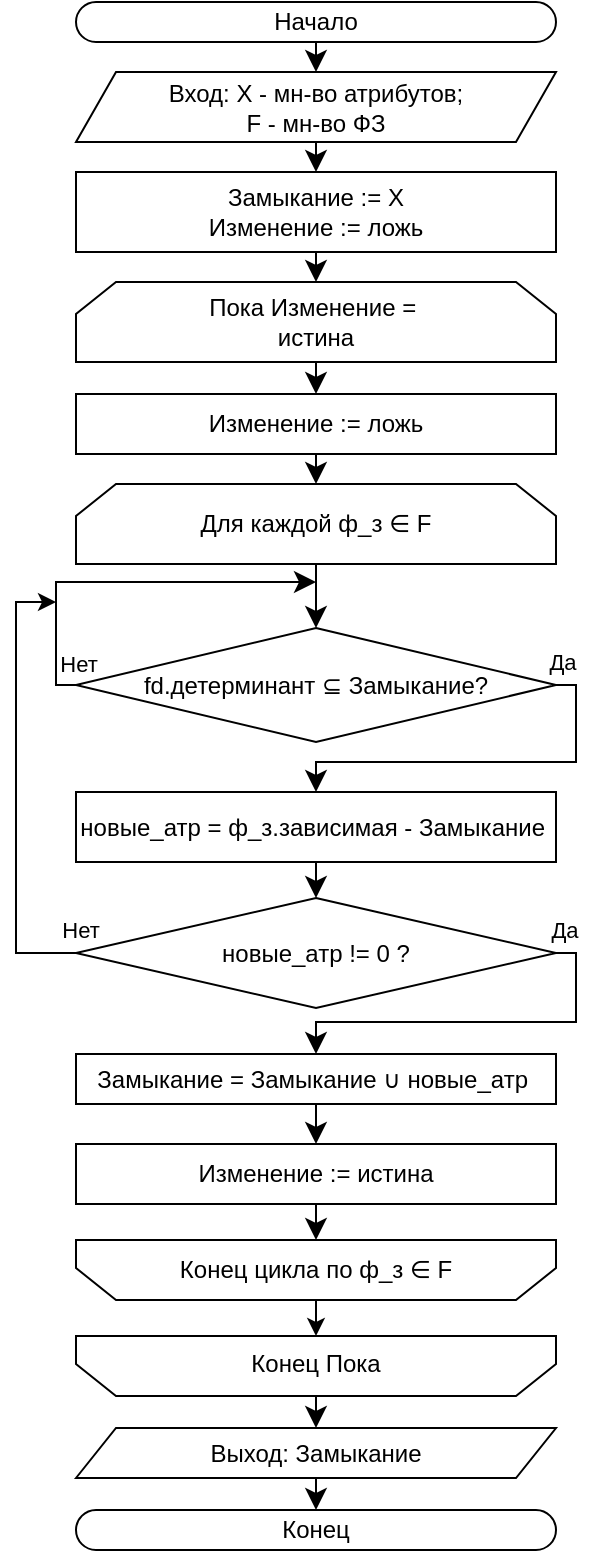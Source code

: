 <mxfile version="27.1.6">
  <diagram name="Страница — 1" id="yxvooAZSalY6dUlZ2c_e">
    <mxGraphModel dx="2431" dy="1351" grid="1" gridSize="10" guides="1" tooltips="1" connect="1" arrows="1" fold="1" page="1" pageScale="1" pageWidth="827" pageHeight="1169" math="0" shadow="0">
      <root>
        <mxCell id="0" />
        <mxCell id="1" parent="0" />
        <mxCell id="HLJOkULmmG-zA_QJz1kp-19" style="edgeStyle=none;curved=1;rounded=0;orthogonalLoop=1;jettySize=auto;html=1;entryX=0.5;entryY=0;entryDx=0;entryDy=0;fontSize=12;startSize=8;endSize=8;exitX=0.5;exitY=1;exitDx=0;exitDy=0;" parent="1" source="bRl4WjssJwXENgCvOd_k-1" target="HLJOkULmmG-zA_QJz1kp-2" edge="1">
          <mxGeometry relative="1" as="geometry">
            <mxPoint x="240" y="140" as="sourcePoint" />
          </mxGeometry>
        </mxCell>
        <mxCell id="HLJOkULmmG-zA_QJz1kp-20" style="edgeStyle=none;curved=1;rounded=0;orthogonalLoop=1;jettySize=auto;html=1;entryX=0.5;entryY=0;entryDx=0;entryDy=0;fontSize=12;startSize=8;endSize=8;" parent="1" source="HLJOkULmmG-zA_QJz1kp-2" target="HLJOkULmmG-zA_QJz1kp-3" edge="1">
          <mxGeometry relative="1" as="geometry" />
        </mxCell>
        <mxCell id="HLJOkULmmG-zA_QJz1kp-2" value="Вход: X - мн-во атрибутов;&lt;div&gt;F - мн-во ФЗ&lt;/div&gt;" style="shape=parallelogram;perimeter=parallelogramPerimeter;whiteSpace=wrap;html=1;fixedSize=1;" parent="1" vertex="1">
          <mxGeometry x="120" y="155" width="240" height="35" as="geometry" />
        </mxCell>
        <mxCell id="HLJOkULmmG-zA_QJz1kp-21" style="edgeStyle=none;curved=1;rounded=0;orthogonalLoop=1;jettySize=auto;html=1;entryX=0.5;entryY=0;entryDx=0;entryDy=0;fontSize=12;startSize=8;endSize=8;" parent="1" source="HLJOkULmmG-zA_QJz1kp-3" target="HLJOkULmmG-zA_QJz1kp-4" edge="1">
          <mxGeometry relative="1" as="geometry" />
        </mxCell>
        <mxCell id="HLJOkULmmG-zA_QJz1kp-3" value="Замыкание := X&lt;div&gt;Изменение := ложь&lt;/div&gt;" style="rounded=0;whiteSpace=wrap;html=1;" parent="1" vertex="1">
          <mxGeometry x="120" y="205" width="240" height="40" as="geometry" />
        </mxCell>
        <mxCell id="HLJOkULmmG-zA_QJz1kp-22" style="edgeStyle=none;curved=1;rounded=0;orthogonalLoop=1;jettySize=auto;html=1;entryX=0.5;entryY=0;entryDx=0;entryDy=0;fontSize=12;startSize=8;endSize=8;" parent="1" source="HLJOkULmmG-zA_QJz1kp-4" target="HLJOkULmmG-zA_QJz1kp-5" edge="1">
          <mxGeometry relative="1" as="geometry" />
        </mxCell>
        <mxCell id="HLJOkULmmG-zA_QJz1kp-4" value="Пока Изменение =&amp;nbsp;&lt;div&gt;истина&lt;/div&gt;" style="shape=loopLimit;whiteSpace=wrap;html=1;" parent="1" vertex="1">
          <mxGeometry x="120" y="260" width="240" height="40" as="geometry" />
        </mxCell>
        <mxCell id="HLJOkULmmG-zA_QJz1kp-23" style="edgeStyle=none;curved=1;rounded=0;orthogonalLoop=1;jettySize=auto;html=1;entryX=0.5;entryY=0;entryDx=0;entryDy=0;fontSize=12;startSize=8;endSize=8;" parent="1" source="HLJOkULmmG-zA_QJz1kp-5" target="HLJOkULmmG-zA_QJz1kp-6" edge="1">
          <mxGeometry relative="1" as="geometry" />
        </mxCell>
        <mxCell id="HLJOkULmmG-zA_QJz1kp-5" value="&lt;div&gt;Изменение := ложь&lt;/div&gt;" style="rounded=0;whiteSpace=wrap;html=1;" parent="1" vertex="1">
          <mxGeometry x="120" y="316" width="240" height="30" as="geometry" />
        </mxCell>
        <mxCell id="HLJOkULmmG-zA_QJz1kp-24" style="edgeStyle=none;curved=1;rounded=0;orthogonalLoop=1;jettySize=auto;html=1;entryX=0.5;entryY=0;entryDx=0;entryDy=0;fontSize=12;startSize=8;endSize=8;" parent="1" source="HLJOkULmmG-zA_QJz1kp-6" target="HLJOkULmmG-zA_QJz1kp-7" edge="1">
          <mxGeometry relative="1" as="geometry" />
        </mxCell>
        <mxCell id="HLJOkULmmG-zA_QJz1kp-6" value="Для каждой ф_з ∈ F" style="shape=loopLimit;whiteSpace=wrap;html=1;" parent="1" vertex="1">
          <mxGeometry x="120" y="361" width="240" height="40" as="geometry" />
        </mxCell>
        <mxCell id="HLJOkULmmG-zA_QJz1kp-9" style="edgeStyle=orthogonalEdgeStyle;rounded=0;orthogonalLoop=1;jettySize=auto;html=1;fontSize=12;startSize=8;endSize=8;entryX=0.5;entryY=0;entryDx=0;entryDy=0;exitX=1;exitY=0.5;exitDx=0;exitDy=0;" parent="1" source="HLJOkULmmG-zA_QJz1kp-7" target="HLJOkULmmG-zA_QJz1kp-10" edge="1">
          <mxGeometry relative="1" as="geometry">
            <mxPoint x="400" y="630" as="targetPoint" />
            <Array as="points">
              <mxPoint x="370" y="462" />
              <mxPoint x="370" y="500" />
              <mxPoint x="240" y="500" />
            </Array>
          </mxGeometry>
        </mxCell>
        <mxCell id="rCXxmUfS-9hTCnVj1lQe-1" value="Да" style="edgeLabel;html=1;align=center;verticalAlign=middle;resizable=0;points=[];" parent="HLJOkULmmG-zA_QJz1kp-9" vertex="1" connectable="0">
          <mxGeometry x="-0.52" relative="1" as="geometry">
            <mxPoint x="-7" y="-48" as="offset" />
          </mxGeometry>
        </mxCell>
        <mxCell id="HLJOkULmmG-zA_QJz1kp-25" style="edgeStyle=orthogonalEdgeStyle;rounded=0;orthogonalLoop=1;jettySize=auto;html=1;fontSize=12;startSize=8;endSize=8;exitX=0;exitY=0.5;exitDx=0;exitDy=0;" parent="1" source="HLJOkULmmG-zA_QJz1kp-7" edge="1">
          <mxGeometry relative="1" as="geometry">
            <mxPoint x="240" y="410" as="targetPoint" />
            <Array as="points">
              <mxPoint x="110" y="462" />
              <mxPoint x="110" y="410" />
            </Array>
          </mxGeometry>
        </mxCell>
        <mxCell id="HLJOkULmmG-zA_QJz1kp-7" value="fd.детерминант ⊆ Замыкание?" style="rhombus;whiteSpace=wrap;html=1;" parent="1" vertex="1">
          <mxGeometry x="120" y="433" width="240" height="57" as="geometry" />
        </mxCell>
        <mxCell id="HLJOkULmmG-zA_QJz1kp-18" style="edgeStyle=none;curved=1;rounded=0;orthogonalLoop=1;jettySize=auto;html=1;exitX=0.5;exitY=1;exitDx=0;exitDy=0;entryX=0.5;entryY=0;entryDx=0;entryDy=0;fontSize=12;startSize=8;endSize=8;" parent="1" target="HLJOkULmmG-zA_QJz1kp-11" edge="1">
          <mxGeometry relative="1" as="geometry">
            <mxPoint x="240" y="538" as="sourcePoint" />
          </mxGeometry>
        </mxCell>
        <mxCell id="HLJOkULmmG-zA_QJz1kp-10" value="новые_атр = ф_з.зависимая - Замыкание&amp;nbsp;" style="rounded=0;whiteSpace=wrap;html=1;" parent="1" vertex="1">
          <mxGeometry x="120" y="515" width="240" height="35" as="geometry" />
        </mxCell>
        <mxCell id="HLJOkULmmG-zA_QJz1kp-12" style="edgeStyle=orthogonalEdgeStyle;rounded=0;orthogonalLoop=1;jettySize=auto;html=1;fontSize=12;startSize=8;endSize=8;entryX=0.5;entryY=0;entryDx=0;entryDy=0;exitX=1;exitY=0.5;exitDx=0;exitDy=0;" parent="1" source="HLJOkULmmG-zA_QJz1kp-11" target="HLJOkULmmG-zA_QJz1kp-13" edge="1">
          <mxGeometry relative="1" as="geometry">
            <mxPoint x="580" y="788" as="targetPoint" />
            <Array as="points">
              <mxPoint x="370" y="595" />
              <mxPoint x="370" y="630" />
              <mxPoint x="240" y="630" />
            </Array>
          </mxGeometry>
        </mxCell>
        <mxCell id="bRl4WjssJwXENgCvOd_k-2" style="edgeStyle=orthogonalEdgeStyle;rounded=0;orthogonalLoop=1;jettySize=auto;html=1;exitX=0;exitY=0.5;exitDx=0;exitDy=0;" edge="1" parent="1" source="HLJOkULmmG-zA_QJz1kp-11">
          <mxGeometry relative="1" as="geometry">
            <mxPoint x="110" y="420" as="targetPoint" />
            <Array as="points">
              <mxPoint x="90" y="596" />
              <mxPoint x="90" y="420" />
            </Array>
          </mxGeometry>
        </mxCell>
        <mxCell id="HLJOkULmmG-zA_QJz1kp-11" value="новые_атр != 0 ?" style="rhombus;whiteSpace=wrap;html=1;" parent="1" vertex="1">
          <mxGeometry x="120" y="568" width="240" height="55" as="geometry" />
        </mxCell>
        <mxCell id="HLJOkULmmG-zA_QJz1kp-26" style="edgeStyle=none;curved=1;rounded=0;orthogonalLoop=1;jettySize=auto;html=1;exitX=0.5;exitY=1;exitDx=0;exitDy=0;entryX=0.5;entryY=0;entryDx=0;entryDy=0;fontSize=12;startSize=8;endSize=8;" parent="1" source="HLJOkULmmG-zA_QJz1kp-13" target="HLJOkULmmG-zA_QJz1kp-14" edge="1">
          <mxGeometry relative="1" as="geometry" />
        </mxCell>
        <mxCell id="HLJOkULmmG-zA_QJz1kp-13" value="Замыкание = Замыкание&amp;nbsp;∪ новые_атр&amp;nbsp;" style="rounded=0;whiteSpace=wrap;html=1;" parent="1" vertex="1">
          <mxGeometry x="120" y="646" width="240" height="25" as="geometry" />
        </mxCell>
        <mxCell id="HLJOkULmmG-zA_QJz1kp-36" style="edgeStyle=none;curved=1;rounded=0;orthogonalLoop=1;jettySize=auto;html=1;entryX=0.5;entryY=1;entryDx=0;entryDy=0;fontSize=12;startSize=8;endSize=8;" parent="1" source="HLJOkULmmG-zA_QJz1kp-14" target="bRl4WjssJwXENgCvOd_k-3" edge="1">
          <mxGeometry relative="1" as="geometry">
            <mxPoint x="241" y="741" as="targetPoint" />
          </mxGeometry>
        </mxCell>
        <mxCell id="HLJOkULmmG-zA_QJz1kp-14" value="&lt;div&gt;Изменение := истина&lt;/div&gt;" style="rounded=0;whiteSpace=wrap;html=1;" parent="1" vertex="1">
          <mxGeometry x="120" y="691" width="240" height="30" as="geometry" />
        </mxCell>
        <mxCell id="HLJOkULmmG-zA_QJz1kp-31" value="" style="group" parent="1" vertex="1" connectable="0">
          <mxGeometry x="120" y="781" width="240" height="36" as="geometry" />
        </mxCell>
        <mxCell id="HLJOkULmmG-zA_QJz1kp-32" value="" style="shape=loopLimit;whiteSpace=wrap;html=1;rotation=-180;" parent="HLJOkULmmG-zA_QJz1kp-31" vertex="1">
          <mxGeometry y="6" width="240" height="30" as="geometry" />
        </mxCell>
        <mxCell id="HLJOkULmmG-zA_QJz1kp-33" value="&lt;font style=&quot;font-size: 12px;&quot;&gt;Конец Пока&lt;/font&gt;" style="text;strokeColor=none;fillColor=none;html=1;align=center;verticalAlign=middle;whiteSpace=wrap;rounded=0;fontSize=16;" parent="HLJOkULmmG-zA_QJz1kp-31" vertex="1">
          <mxGeometry x="36.774" y="6" width="166.452" height="24" as="geometry" />
        </mxCell>
        <mxCell id="HLJOkULmmG-zA_QJz1kp-40" style="edgeStyle=none;curved=1;rounded=0;orthogonalLoop=1;jettySize=auto;html=1;fontSize=12;startSize=8;endSize=8;entryX=0.5;entryY=0;entryDx=0;entryDy=0;" parent="1" source="HLJOkULmmG-zA_QJz1kp-37" target="bRl4WjssJwXENgCvOd_k-8" edge="1">
          <mxGeometry relative="1" as="geometry">
            <mxPoint x="240" y="881" as="targetPoint" />
          </mxGeometry>
        </mxCell>
        <mxCell id="HLJOkULmmG-zA_QJz1kp-37" value="Выход: Замыкание" style="shape=parallelogram;perimeter=parallelogramPerimeter;whiteSpace=wrap;html=1;fixedSize=1;" parent="1" vertex="1">
          <mxGeometry x="120" y="833" width="240" height="25" as="geometry" />
        </mxCell>
        <mxCell id="HLJOkULmmG-zA_QJz1kp-38" style="edgeStyle=none;curved=1;rounded=0;orthogonalLoop=1;jettySize=auto;html=1;entryX=0.5;entryY=0;entryDx=0;entryDy=0;fontSize=12;startSize=8;endSize=8;exitX=0.5;exitY=0;exitDx=0;exitDy=0;" parent="1" source="HLJOkULmmG-zA_QJz1kp-32" target="HLJOkULmmG-zA_QJz1kp-37" edge="1">
          <mxGeometry relative="1" as="geometry" />
        </mxCell>
        <mxCell id="rCXxmUfS-9hTCnVj1lQe-3" value="Нет" style="edgeLabel;html=1;align=center;verticalAlign=middle;resizable=0;points=[];" parent="1" vertex="1" connectable="0">
          <mxGeometry x="131" y="449" as="geometry">
            <mxPoint x="-10" y="2" as="offset" />
          </mxGeometry>
        </mxCell>
        <mxCell id="rCXxmUfS-9hTCnVj1lQe-4" value="Нет" style="edgeLabel;html=1;align=center;verticalAlign=middle;resizable=0;points=[];" parent="1" vertex="1" connectable="0">
          <mxGeometry x="132" y="582" as="geometry">
            <mxPoint x="-10" y="2" as="offset" />
          </mxGeometry>
        </mxCell>
        <mxCell id="rCXxmUfS-9hTCnVj1lQe-5" value="Да" style="edgeLabel;html=1;align=center;verticalAlign=middle;resizable=0;points=[];" parent="1" vertex="1" connectable="0">
          <mxGeometry x="370" y="585" as="geometry">
            <mxPoint x="-6" y="-1" as="offset" />
          </mxGeometry>
        </mxCell>
        <mxCell id="bRl4WjssJwXENgCvOd_k-1" value="Начало" style="rounded=1;whiteSpace=wrap;html=1;arcSize=100;absoluteArcSize=1;" vertex="1" parent="1">
          <mxGeometry x="120" y="120" width="240" height="20" as="geometry" />
        </mxCell>
        <mxCell id="bRl4WjssJwXENgCvOd_k-5" value="" style="group" vertex="1" connectable="0" parent="1">
          <mxGeometry x="120" y="739" width="240" height="30" as="geometry" />
        </mxCell>
        <mxCell id="bRl4WjssJwXENgCvOd_k-3" value="" style="shape=loopLimit;whiteSpace=wrap;html=1;rotation=-180;" vertex="1" parent="bRl4WjssJwXENgCvOd_k-5">
          <mxGeometry width="240" height="30" as="geometry" />
        </mxCell>
        <mxCell id="HLJOkULmmG-zA_QJz1kp-17" value="&lt;font style=&quot;font-size: 12px;&quot;&gt;Конец цикла по ф_з&amp;nbsp;∈ F&lt;/font&gt;" style="text;strokeColor=none;fillColor=none;html=1;align=center;verticalAlign=middle;whiteSpace=wrap;rounded=0;fontSize=16;" parent="bRl4WjssJwXENgCvOd_k-5" vertex="1">
          <mxGeometry x="36" y="4" width="168" height="18" as="geometry" />
        </mxCell>
        <mxCell id="bRl4WjssJwXENgCvOd_k-7" style="edgeStyle=orthogonalEdgeStyle;rounded=0;orthogonalLoop=1;jettySize=auto;html=1;entryX=0.5;entryY=0;entryDx=0;entryDy=0;exitX=0.5;exitY=0;exitDx=0;exitDy=0;" edge="1" parent="1" source="bRl4WjssJwXENgCvOd_k-3" target="HLJOkULmmG-zA_QJz1kp-33">
          <mxGeometry relative="1" as="geometry">
            <mxPoint x="240" y="771" as="sourcePoint" />
          </mxGeometry>
        </mxCell>
        <mxCell id="bRl4WjssJwXENgCvOd_k-8" value="Конец" style="rounded=1;whiteSpace=wrap;html=1;arcSize=100;absoluteArcSize=1;" vertex="1" parent="1">
          <mxGeometry x="120" y="874" width="240" height="20" as="geometry" />
        </mxCell>
      </root>
    </mxGraphModel>
  </diagram>
</mxfile>
